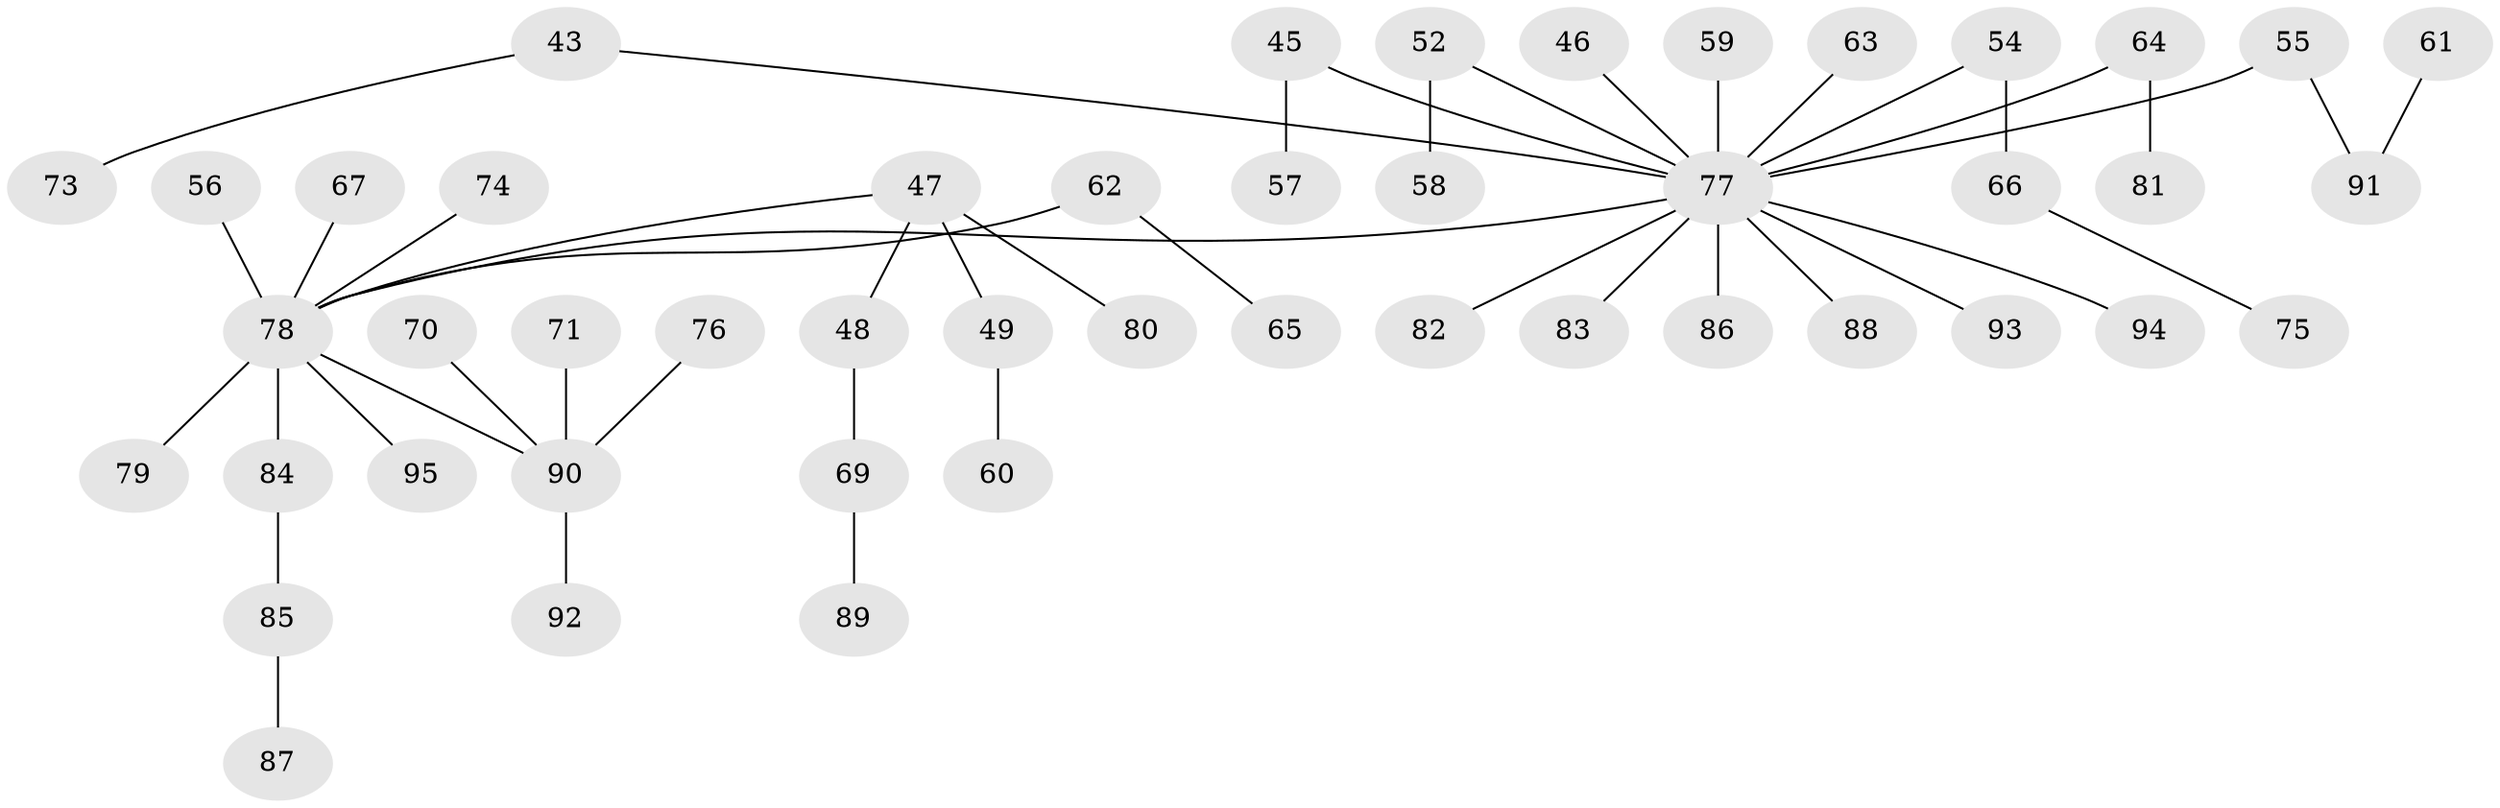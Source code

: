 // original degree distribution, {3: 0.12631578947368421, 4: 0.021052631578947368, 6: 0.021052631578947368, 5: 0.042105263157894736, 2: 0.30526315789473685, 9: 0.010526315789473684, 1: 0.47368421052631576}
// Generated by graph-tools (version 1.1) at 2025/52/03/09/25 04:52:57]
// undirected, 47 vertices, 46 edges
graph export_dot {
graph [start="1"]
  node [color=gray90,style=filled];
  43;
  45;
  46;
  47 [super="+33"];
  48 [super="+37"];
  49;
  52;
  54;
  55 [super="+16"];
  56;
  57;
  58;
  59;
  60;
  61;
  62;
  63;
  64;
  65;
  66;
  67 [super="+38"];
  69;
  70;
  71;
  73;
  74;
  75;
  76;
  77 [super="+32+41+36+44+72+39"];
  78 [super="+40+50"];
  79;
  80;
  81;
  82;
  83;
  84;
  85;
  86;
  87;
  88;
  89;
  90 [super="+68+28"];
  91 [super="+42"];
  92;
  93;
  94;
  95;
  43 -- 73;
  43 -- 77;
  45 -- 57;
  45 -- 77;
  46 -- 77;
  47 -- 49;
  47 -- 80;
  47 -- 78;
  47 -- 48;
  48 -- 69;
  49 -- 60;
  52 -- 58;
  52 -- 77;
  54 -- 66;
  54 -- 77;
  55 -- 77;
  55 -- 91;
  56 -- 78;
  59 -- 77;
  61 -- 91;
  62 -- 65;
  62 -- 78;
  63 -- 77;
  64 -- 81;
  64 -- 77;
  66 -- 75;
  67 -- 78;
  69 -- 89;
  70 -- 90;
  71 -- 90;
  74 -- 78;
  76 -- 90;
  77 -- 82;
  77 -- 83;
  77 -- 93;
  77 -- 78;
  77 -- 86;
  77 -- 88;
  77 -- 94;
  78 -- 79;
  78 -- 95;
  78 -- 84;
  78 -- 90;
  84 -- 85;
  85 -- 87;
  90 -- 92;
}
